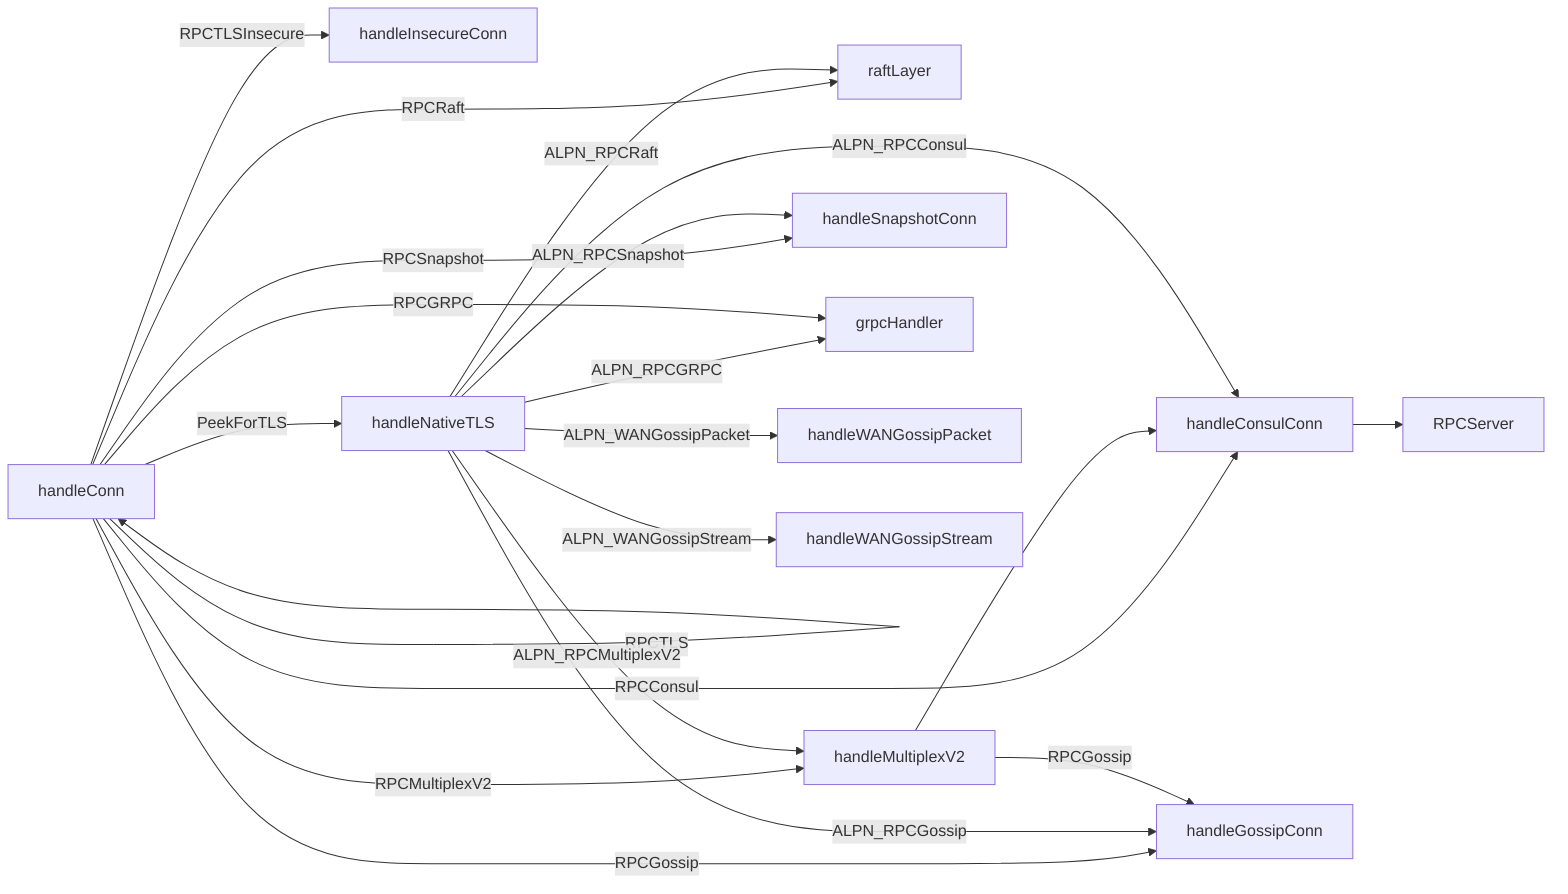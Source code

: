 graph LR

    handleConn

    handleConn -->|RPCConsul| handleConsulConn
    handleConn -->|RPCRaft| raftLayer
    handleConn -->|RPCTLS| handleConn
    handleConn -->|RPCMultiplexV2| handleMultiplexV2
    handleConn -->|RPCSnapshot| handleSnapshotConn
    handleConn -->|RPCTLSInsecure| handleInsecureConn
    handleConn -->|RPCGossip| handleGossipConn

    handleConsulConn --> RPCServer
    handleMultiplexV2 --> handleConsulConn

    %% new after 1.6.9

    handleConn -->|PeekForTLS| handleNativeTLS

    handleNativeTLS -->|ALPN_RPCConsul| handleConsulConn
    handleNativeTLS -->|ALPN_RPCRaft| raftLayer
    handleNativeTLS -->|ALPN_RPCMultiplexV2| handleMultiplexV2
    handleNativeTLS -->|ALPN_RPCSnapshot| handleSnapshotConn
    handleNativeTLS -->|ALPN_RPCGRPC| grpcHandler
    handleNativeTLS -->|ALPN_WANGossipPacket| handleWANGossipPacket
    handleNativeTLS -->|ALPN_WANGossipStream | handleWANGossipStream
    handleNativeTLS -->|ALPN_RPCGossip| handleGossipConn

    handleMultiplexV2 -->|RPCGossip| handleGossipConn
    handleConn -->|RPCGRPC| grpcHandler